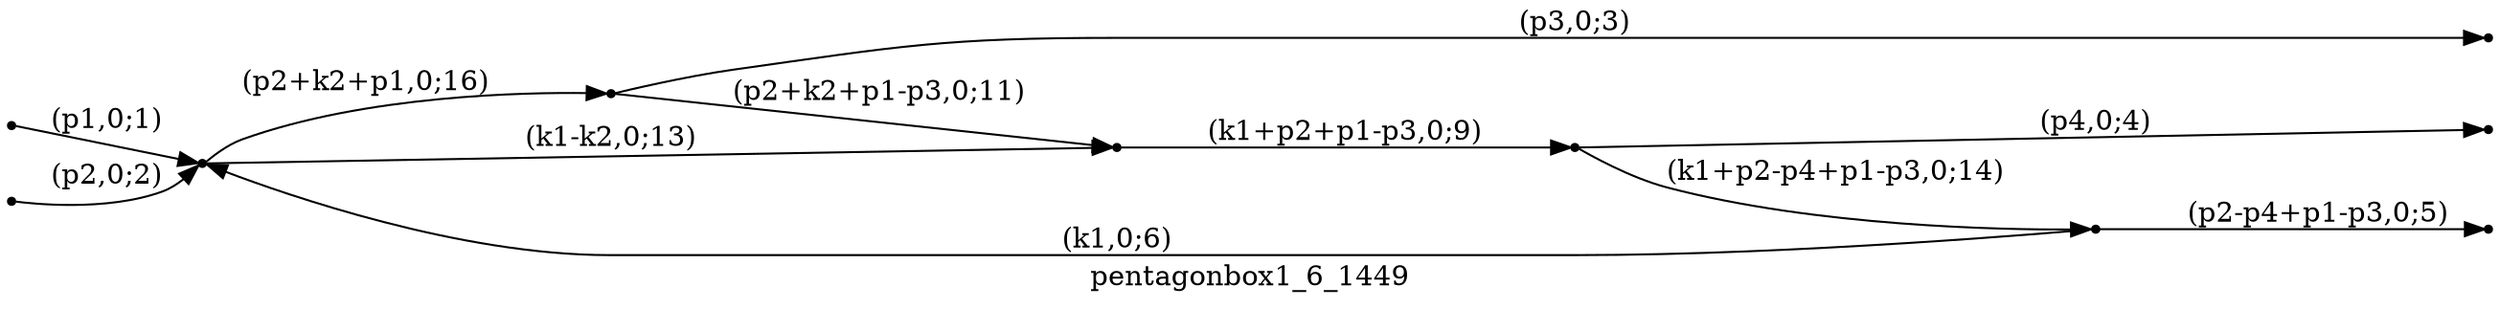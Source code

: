 digraph pentagonbox1_6_1449 {
  label="pentagonbox1_6_1449";
  rankdir="LR";
  subgraph edges {
    -1 -> 5 [label="(p1,0;1)"];
    -2 -> 5 [label="(p2,0;2)"];
    3 -> -3 [label="(p3,0;3)"];
    4 -> -4 [label="(p4,0;4)"];
    1 -> -5 [label="(p2-p4+p1-p3,0;5)"];
    1 -> 5 [label="(k1,0;6)"];
    2 -> 4 [label="(k1+p2+p1-p3,0;9)"];
    3 -> 2 [label="(p2+k2+p1-p3,0;11)"];
    5 -> 2 [label="(k1-k2,0;13)"];
    4 -> 1 [label="(k1+p2-p4+p1-p3,0;14)"];
    5 -> 3 [label="(p2+k2+p1,0;16)"];
  }
  subgraph incoming { rank="source"; -1; -2; }
  subgraph outgoing { rank="sink"; -3; -4; -5; }
-5 [shape=point];
-4 [shape=point];
-3 [shape=point];
-2 [shape=point];
-1 [shape=point];
1 [shape=point];
2 [shape=point];
3 [shape=point];
4 [shape=point];
5 [shape=point];
}

